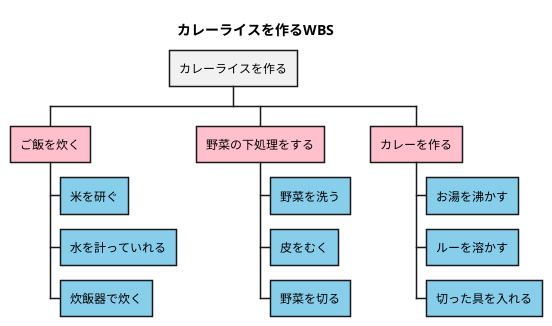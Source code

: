 @startwbs カレーライスを作るWBS
title カレーライスを作るWBS

* カレーライスを作る
**[#pink] ご飯を炊く
+++[#SkyBlue] 米を研ぐ
+++[#SkyBlue] 水を計っていれる
+++[#SkyBlue] 炊飯器で炊く
**[#pink] 野菜の下処理をする
+++[#SkyBlue] 野菜を洗う
+++[#SkyBlue] 皮をむく
+++[#SkyBlue] 野菜を切る
**[#pink] カレーを作る
+++[#SkyBlue] お湯を沸かす
+++[#SkyBlue] ルーを溶かす
+++[#SkyBlue] 切った具を入れる
